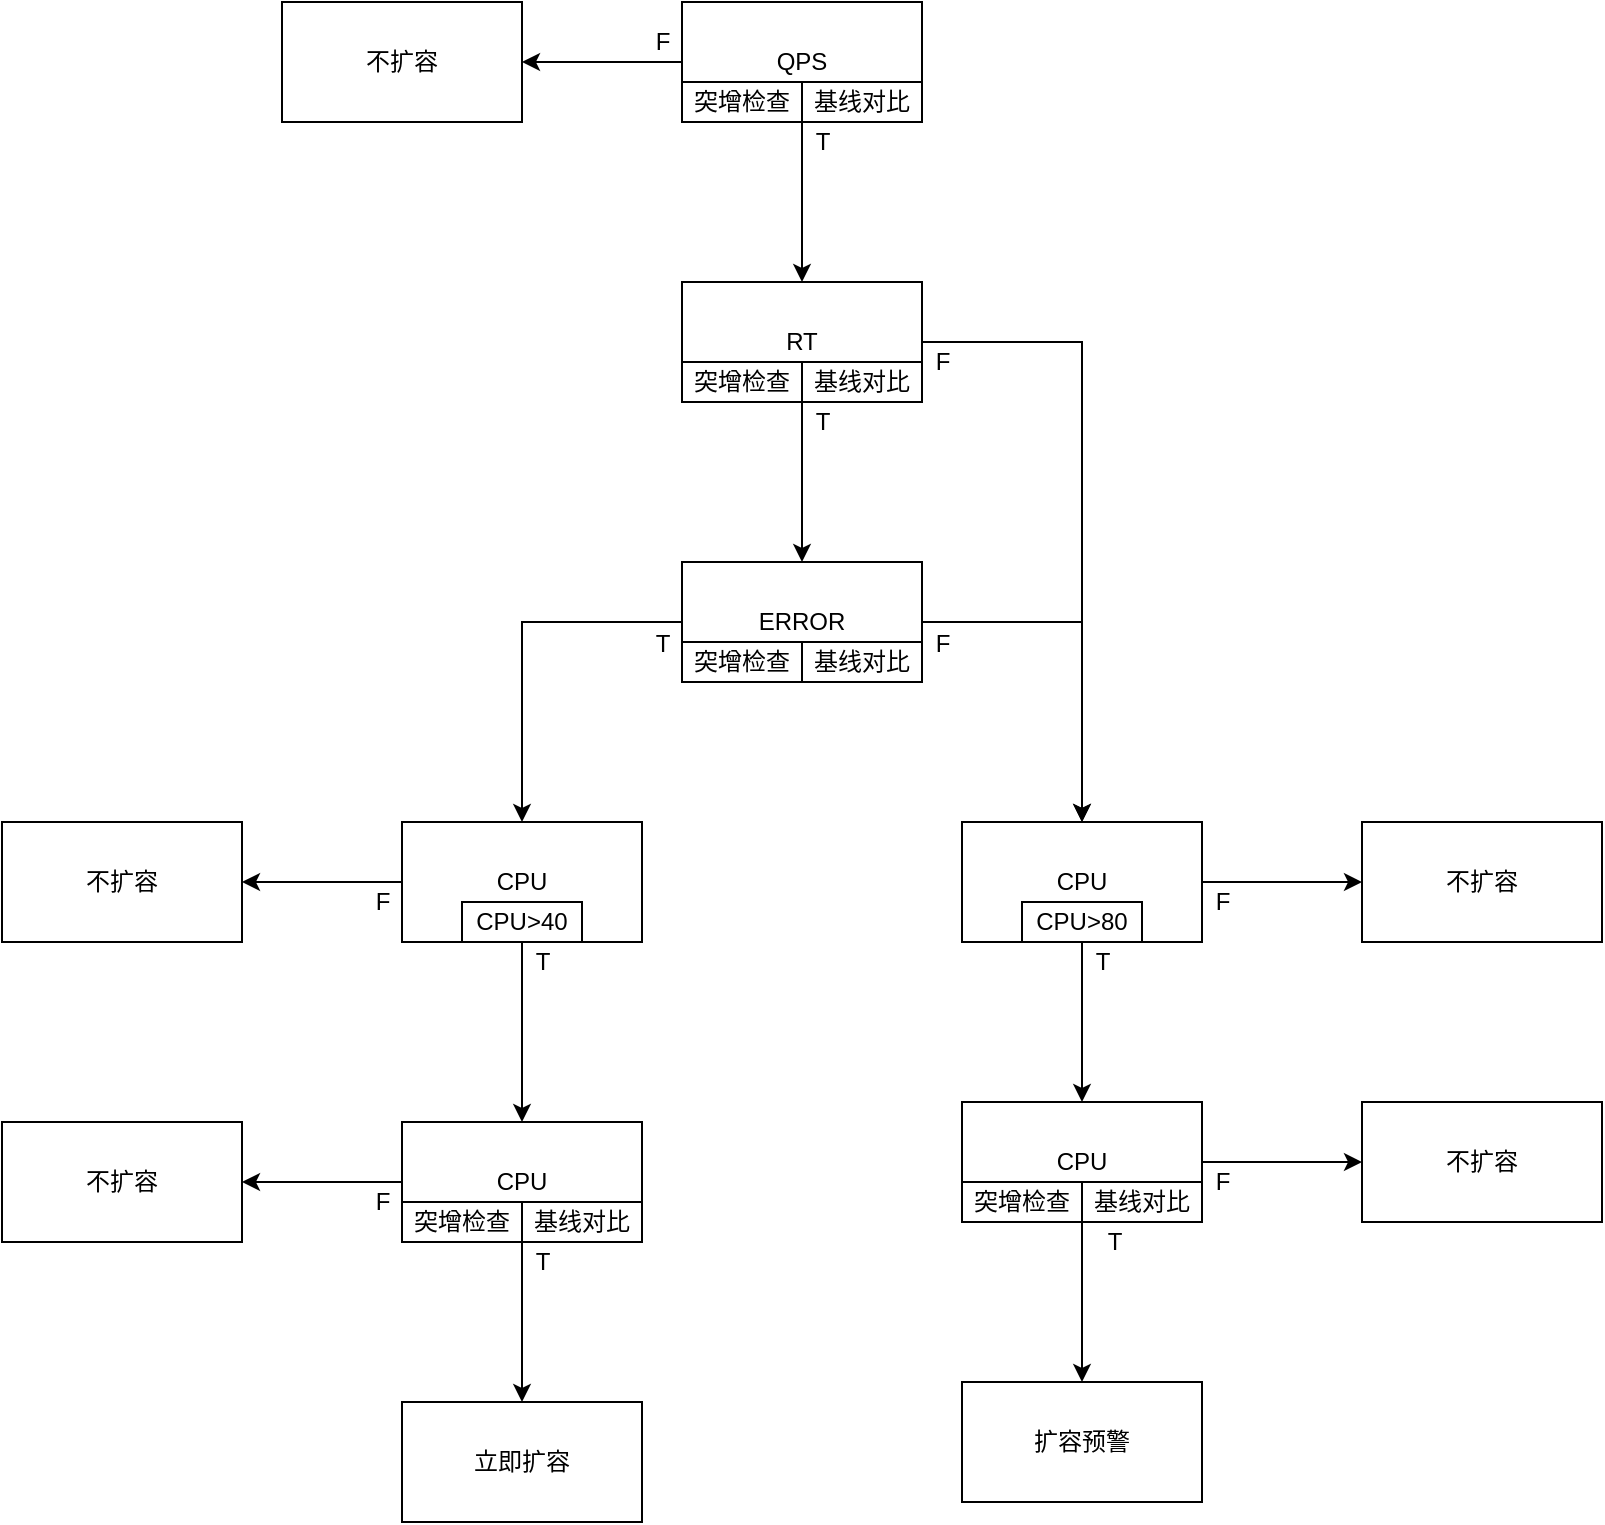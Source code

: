 <mxfile version="13.1.3" type="github">
  <diagram id="JMXbrlBG7XZcy_HgXCFt" name="Page-1">
    <mxGraphModel dx="1774" dy="1081" grid="1" gridSize="10" guides="1" tooltips="1" connect="1" arrows="1" fold="1" page="1" pageScale="1" pageWidth="827" pageHeight="1169" math="0" shadow="0">
      <root>
        <mxCell id="0" />
        <mxCell id="1" parent="0" />
        <mxCell id="BgIOdme0ElzrXmKlEbvz-3" value="" style="edgeStyle=orthogonalEdgeStyle;rounded=0;orthogonalLoop=1;jettySize=auto;html=1;" edge="1" parent="1" source="BgIOdme0ElzrXmKlEbvz-1" target="BgIOdme0ElzrXmKlEbvz-2">
          <mxGeometry relative="1" as="geometry" />
        </mxCell>
        <mxCell id="BgIOdme0ElzrXmKlEbvz-26" value="" style="edgeStyle=orthogonalEdgeStyle;rounded=0;orthogonalLoop=1;jettySize=auto;html=1;" edge="1" parent="1" source="BgIOdme0ElzrXmKlEbvz-1" target="BgIOdme0ElzrXmKlEbvz-25">
          <mxGeometry relative="1" as="geometry" />
        </mxCell>
        <mxCell id="BgIOdme0ElzrXmKlEbvz-1" value="QPS" style="rounded=0;whiteSpace=wrap;html=1;" vertex="1" parent="1">
          <mxGeometry x="354" y="270" width="120" height="60" as="geometry" />
        </mxCell>
        <mxCell id="BgIOdme0ElzrXmKlEbvz-25" value="不扩容" style="rounded=0;whiteSpace=wrap;html=1;" vertex="1" parent="1">
          <mxGeometry x="154" y="270" width="120" height="60" as="geometry" />
        </mxCell>
        <mxCell id="BgIOdme0ElzrXmKlEbvz-5" value="" style="edgeStyle=orthogonalEdgeStyle;rounded=0;orthogonalLoop=1;jettySize=auto;html=1;" edge="1" parent="1" source="BgIOdme0ElzrXmKlEbvz-2" target="BgIOdme0ElzrXmKlEbvz-4">
          <mxGeometry relative="1" as="geometry" />
        </mxCell>
        <mxCell id="BgIOdme0ElzrXmKlEbvz-11" style="edgeStyle=orthogonalEdgeStyle;rounded=0;orthogonalLoop=1;jettySize=auto;html=1;exitX=1;exitY=0.5;exitDx=0;exitDy=0;" edge="1" parent="1" source="BgIOdme0ElzrXmKlEbvz-2" target="BgIOdme0ElzrXmKlEbvz-8">
          <mxGeometry relative="1" as="geometry" />
        </mxCell>
        <mxCell id="BgIOdme0ElzrXmKlEbvz-2" value="RT" style="rounded=0;whiteSpace=wrap;html=1;" vertex="1" parent="1">
          <mxGeometry x="354" y="410" width="120" height="60" as="geometry" />
        </mxCell>
        <mxCell id="BgIOdme0ElzrXmKlEbvz-7" value="" style="edgeStyle=orthogonalEdgeStyle;rounded=0;orthogonalLoop=1;jettySize=auto;html=1;" edge="1" parent="1" source="BgIOdme0ElzrXmKlEbvz-4" target="BgIOdme0ElzrXmKlEbvz-6">
          <mxGeometry relative="1" as="geometry" />
        </mxCell>
        <mxCell id="BgIOdme0ElzrXmKlEbvz-9" value="" style="edgeStyle=orthogonalEdgeStyle;rounded=0;orthogonalLoop=1;jettySize=auto;html=1;" edge="1" parent="1" source="BgIOdme0ElzrXmKlEbvz-4" target="BgIOdme0ElzrXmKlEbvz-8">
          <mxGeometry relative="1" as="geometry" />
        </mxCell>
        <mxCell id="BgIOdme0ElzrXmKlEbvz-4" value="ERROR" style="rounded=0;whiteSpace=wrap;html=1;" vertex="1" parent="1">
          <mxGeometry x="354" y="550" width="120" height="60" as="geometry" />
        </mxCell>
        <mxCell id="BgIOdme0ElzrXmKlEbvz-38" value="" style="edgeStyle=orthogonalEdgeStyle;rounded=0;orthogonalLoop=1;jettySize=auto;html=1;" edge="1" parent="1" source="BgIOdme0ElzrXmKlEbvz-8" target="BgIOdme0ElzrXmKlEbvz-37">
          <mxGeometry relative="1" as="geometry" />
        </mxCell>
        <mxCell id="BgIOdme0ElzrXmKlEbvz-60" value="" style="edgeStyle=orthogonalEdgeStyle;rounded=0;orthogonalLoop=1;jettySize=auto;html=1;" edge="1" parent="1" source="BgIOdme0ElzrXmKlEbvz-8" target="BgIOdme0ElzrXmKlEbvz-59">
          <mxGeometry relative="1" as="geometry" />
        </mxCell>
        <mxCell id="BgIOdme0ElzrXmKlEbvz-8" value="CPU" style="rounded=0;whiteSpace=wrap;html=1;" vertex="1" parent="1">
          <mxGeometry x="494" y="680" width="120" height="60" as="geometry" />
        </mxCell>
        <mxCell id="BgIOdme0ElzrXmKlEbvz-62" value="" style="edgeStyle=orthogonalEdgeStyle;rounded=0;orthogonalLoop=1;jettySize=auto;html=1;" edge="1" parent="1" source="BgIOdme0ElzrXmKlEbvz-59" target="BgIOdme0ElzrXmKlEbvz-61">
          <mxGeometry relative="1" as="geometry" />
        </mxCell>
        <mxCell id="BgIOdme0ElzrXmKlEbvz-64" value="" style="edgeStyle=orthogonalEdgeStyle;rounded=0;orthogonalLoop=1;jettySize=auto;html=1;" edge="1" parent="1" source="BgIOdme0ElzrXmKlEbvz-59" target="BgIOdme0ElzrXmKlEbvz-63">
          <mxGeometry relative="1" as="geometry" />
        </mxCell>
        <mxCell id="BgIOdme0ElzrXmKlEbvz-59" value="CPU" style="rounded=0;whiteSpace=wrap;html=1;" vertex="1" parent="1">
          <mxGeometry x="494" y="820" width="120" height="60" as="geometry" />
        </mxCell>
        <mxCell id="BgIOdme0ElzrXmKlEbvz-63" value="不扩容" style="rounded=0;whiteSpace=wrap;html=1;" vertex="1" parent="1">
          <mxGeometry x="694" y="820" width="120" height="60" as="geometry" />
        </mxCell>
        <mxCell id="BgIOdme0ElzrXmKlEbvz-61" value="扩容预警" style="rounded=0;whiteSpace=wrap;html=1;" vertex="1" parent="1">
          <mxGeometry x="494" y="960" width="120" height="60" as="geometry" />
        </mxCell>
        <mxCell id="BgIOdme0ElzrXmKlEbvz-37" value="不扩容" style="rounded=0;whiteSpace=wrap;html=1;" vertex="1" parent="1">
          <mxGeometry x="694" y="680" width="120" height="60" as="geometry" />
        </mxCell>
        <mxCell id="BgIOdme0ElzrXmKlEbvz-34" value="" style="edgeStyle=orthogonalEdgeStyle;rounded=0;orthogonalLoop=1;jettySize=auto;html=1;" edge="1" parent="1" source="BgIOdme0ElzrXmKlEbvz-6" target="BgIOdme0ElzrXmKlEbvz-33">
          <mxGeometry relative="1" as="geometry" />
        </mxCell>
        <mxCell id="BgIOdme0ElzrXmKlEbvz-40" value="" style="edgeStyle=orthogonalEdgeStyle;rounded=0;orthogonalLoop=1;jettySize=auto;html=1;" edge="1" parent="1" source="BgIOdme0ElzrXmKlEbvz-6" target="BgIOdme0ElzrXmKlEbvz-39">
          <mxGeometry relative="1" as="geometry" />
        </mxCell>
        <mxCell id="BgIOdme0ElzrXmKlEbvz-6" value="CPU" style="rounded=0;whiteSpace=wrap;html=1;" vertex="1" parent="1">
          <mxGeometry x="214" y="680" width="120" height="60" as="geometry" />
        </mxCell>
        <mxCell id="BgIOdme0ElzrXmKlEbvz-48" value="" style="edgeStyle=orthogonalEdgeStyle;rounded=0;orthogonalLoop=1;jettySize=auto;html=1;" edge="1" parent="1" source="BgIOdme0ElzrXmKlEbvz-39" target="BgIOdme0ElzrXmKlEbvz-47">
          <mxGeometry relative="1" as="geometry" />
        </mxCell>
        <mxCell id="BgIOdme0ElzrXmKlEbvz-52" value="" style="edgeStyle=orthogonalEdgeStyle;rounded=0;orthogonalLoop=1;jettySize=auto;html=1;" edge="1" parent="1" source="BgIOdme0ElzrXmKlEbvz-39" target="BgIOdme0ElzrXmKlEbvz-51">
          <mxGeometry relative="1" as="geometry" />
        </mxCell>
        <mxCell id="BgIOdme0ElzrXmKlEbvz-39" value="CPU" style="rounded=0;whiteSpace=wrap;html=1;" vertex="1" parent="1">
          <mxGeometry x="214" y="830" width="120" height="60" as="geometry" />
        </mxCell>
        <mxCell id="BgIOdme0ElzrXmKlEbvz-51" value="不扩容" style="rounded=0;whiteSpace=wrap;html=1;" vertex="1" parent="1">
          <mxGeometry x="14" y="830" width="120" height="60" as="geometry" />
        </mxCell>
        <mxCell id="BgIOdme0ElzrXmKlEbvz-47" value="立即扩容" style="rounded=0;whiteSpace=wrap;html=1;" vertex="1" parent="1">
          <mxGeometry x="214" y="970" width="120" height="60" as="geometry" />
        </mxCell>
        <mxCell id="BgIOdme0ElzrXmKlEbvz-33" value="不扩容" style="rounded=0;whiteSpace=wrap;html=1;" vertex="1" parent="1">
          <mxGeometry x="14" y="680" width="120" height="60" as="geometry" />
        </mxCell>
        <mxCell id="BgIOdme0ElzrXmKlEbvz-14" value="突增检查" style="rounded=0;whiteSpace=wrap;html=1;" vertex="1" parent="1">
          <mxGeometry x="354" y="590" width="60" height="20" as="geometry" />
        </mxCell>
        <mxCell id="BgIOdme0ElzrXmKlEbvz-15" value="基线对比" style="rounded=0;whiteSpace=wrap;html=1;" vertex="1" parent="1">
          <mxGeometry x="414" y="590" width="60" height="20" as="geometry" />
        </mxCell>
        <mxCell id="BgIOdme0ElzrXmKlEbvz-16" value="突增检查" style="rounded=0;whiteSpace=wrap;html=1;" vertex="1" parent="1">
          <mxGeometry x="354" y="310" width="60" height="20" as="geometry" />
        </mxCell>
        <mxCell id="BgIOdme0ElzrXmKlEbvz-17" value="基线对比" style="rounded=0;whiteSpace=wrap;html=1;" vertex="1" parent="1">
          <mxGeometry x="414" y="310" width="60" height="20" as="geometry" />
        </mxCell>
        <mxCell id="BgIOdme0ElzrXmKlEbvz-18" value="突增检查" style="rounded=0;whiteSpace=wrap;html=1;" vertex="1" parent="1">
          <mxGeometry x="354" y="450" width="60" height="20" as="geometry" />
        </mxCell>
        <mxCell id="BgIOdme0ElzrXmKlEbvz-19" value="基线对比" style="rounded=0;whiteSpace=wrap;html=1;" vertex="1" parent="1">
          <mxGeometry x="414" y="450" width="60" height="20" as="geometry" />
        </mxCell>
        <mxCell id="BgIOdme0ElzrXmKlEbvz-24" value="T" style="text;html=1;align=center;verticalAlign=middle;resizable=0;points=[];autosize=1;" vertex="1" parent="1">
          <mxGeometry x="414" y="330" width="20" height="20" as="geometry" />
        </mxCell>
        <mxCell id="BgIOdme0ElzrXmKlEbvz-27" value="F" style="text;html=1;align=center;verticalAlign=middle;resizable=0;points=[];autosize=1;" vertex="1" parent="1">
          <mxGeometry x="334" y="280" width="20" height="20" as="geometry" />
        </mxCell>
        <mxCell id="BgIOdme0ElzrXmKlEbvz-28" value="T" style="text;html=1;align=center;verticalAlign=middle;resizable=0;points=[];autosize=1;" vertex="1" parent="1">
          <mxGeometry x="414" y="470" width="20" height="20" as="geometry" />
        </mxCell>
        <mxCell id="BgIOdme0ElzrXmKlEbvz-29" value="F" style="text;html=1;align=center;verticalAlign=middle;resizable=0;points=[];autosize=1;" vertex="1" parent="1">
          <mxGeometry x="474" y="440" width="20" height="20" as="geometry" />
        </mxCell>
        <mxCell id="BgIOdme0ElzrXmKlEbvz-30" value="F" style="text;html=1;align=center;verticalAlign=middle;resizable=0;points=[];autosize=1;" vertex="1" parent="1">
          <mxGeometry x="474" y="581" width="20" height="20" as="geometry" />
        </mxCell>
        <mxCell id="BgIOdme0ElzrXmKlEbvz-32" value="T" style="text;html=1;align=center;verticalAlign=middle;resizable=0;points=[];autosize=1;" vertex="1" parent="1">
          <mxGeometry x="334" y="581" width="20" height="20" as="geometry" />
        </mxCell>
        <mxCell id="BgIOdme0ElzrXmKlEbvz-36" value="F" style="text;html=1;align=center;verticalAlign=middle;resizable=0;points=[];autosize=1;" vertex="1" parent="1">
          <mxGeometry x="194" y="710" width="20" height="20" as="geometry" />
        </mxCell>
        <mxCell id="BgIOdme0ElzrXmKlEbvz-42" value="T" style="text;html=1;align=center;verticalAlign=middle;resizable=0;points=[];autosize=1;" vertex="1" parent="1">
          <mxGeometry x="274" y="740" width="20" height="20" as="geometry" />
        </mxCell>
        <mxCell id="BgIOdme0ElzrXmKlEbvz-43" value="T" style="text;html=1;align=center;verticalAlign=middle;resizable=0;points=[];autosize=1;" vertex="1" parent="1">
          <mxGeometry x="554" y="740" width="20" height="20" as="geometry" />
        </mxCell>
        <mxCell id="BgIOdme0ElzrXmKlEbvz-44" value="F" style="text;html=1;align=center;verticalAlign=middle;resizable=0;points=[];autosize=1;" vertex="1" parent="1">
          <mxGeometry x="614" y="710" width="20" height="20" as="geometry" />
        </mxCell>
        <mxCell id="BgIOdme0ElzrXmKlEbvz-45" value="突增检查" style="rounded=0;whiteSpace=wrap;html=1;" vertex="1" parent="1">
          <mxGeometry x="214" y="870" width="60" height="20" as="geometry" />
        </mxCell>
        <mxCell id="BgIOdme0ElzrXmKlEbvz-46" value="基线对比" style="rounded=0;whiteSpace=wrap;html=1;" vertex="1" parent="1">
          <mxGeometry x="274" y="870" width="60" height="20" as="geometry" />
        </mxCell>
        <mxCell id="BgIOdme0ElzrXmKlEbvz-53" value="T" style="text;html=1;align=center;verticalAlign=middle;resizable=0;points=[];autosize=1;" vertex="1" parent="1">
          <mxGeometry x="274" y="890" width="20" height="20" as="geometry" />
        </mxCell>
        <mxCell id="BgIOdme0ElzrXmKlEbvz-54" value="F" style="text;html=1;align=center;verticalAlign=middle;resizable=0;points=[];autosize=1;" vertex="1" parent="1">
          <mxGeometry x="194" y="860" width="20" height="20" as="geometry" />
        </mxCell>
        <mxCell id="BgIOdme0ElzrXmKlEbvz-65" value="F" style="text;html=1;align=center;verticalAlign=middle;resizable=0;points=[];autosize=1;" vertex="1" parent="1">
          <mxGeometry x="614" y="850" width="20" height="20" as="geometry" />
        </mxCell>
        <mxCell id="BgIOdme0ElzrXmKlEbvz-66" value="T" style="text;html=1;align=center;verticalAlign=middle;resizable=0;points=[];autosize=1;" vertex="1" parent="1">
          <mxGeometry x="560" y="880" width="20" height="20" as="geometry" />
        </mxCell>
        <mxCell id="BgIOdme0ElzrXmKlEbvz-67" value="突增检查" style="rounded=0;whiteSpace=wrap;html=1;" vertex="1" parent="1">
          <mxGeometry x="494" y="860" width="60" height="20" as="geometry" />
        </mxCell>
        <mxCell id="BgIOdme0ElzrXmKlEbvz-68" value="基线对比" style="rounded=0;whiteSpace=wrap;html=1;" vertex="1" parent="1">
          <mxGeometry x="554" y="860" width="60" height="20" as="geometry" />
        </mxCell>
        <mxCell id="BgIOdme0ElzrXmKlEbvz-69" value="&lt;span&gt;CPU&amp;gt;40&lt;/span&gt;" style="rounded=0;whiteSpace=wrap;html=1;" vertex="1" parent="1">
          <mxGeometry x="244" y="720" width="60" height="20" as="geometry" />
        </mxCell>
        <mxCell id="BgIOdme0ElzrXmKlEbvz-70" value="&lt;span&gt;CPU&amp;gt;80&lt;/span&gt;" style="rounded=0;whiteSpace=wrap;html=1;" vertex="1" parent="1">
          <mxGeometry x="524" y="720" width="60" height="20" as="geometry" />
        </mxCell>
      </root>
    </mxGraphModel>
  </diagram>
</mxfile>
